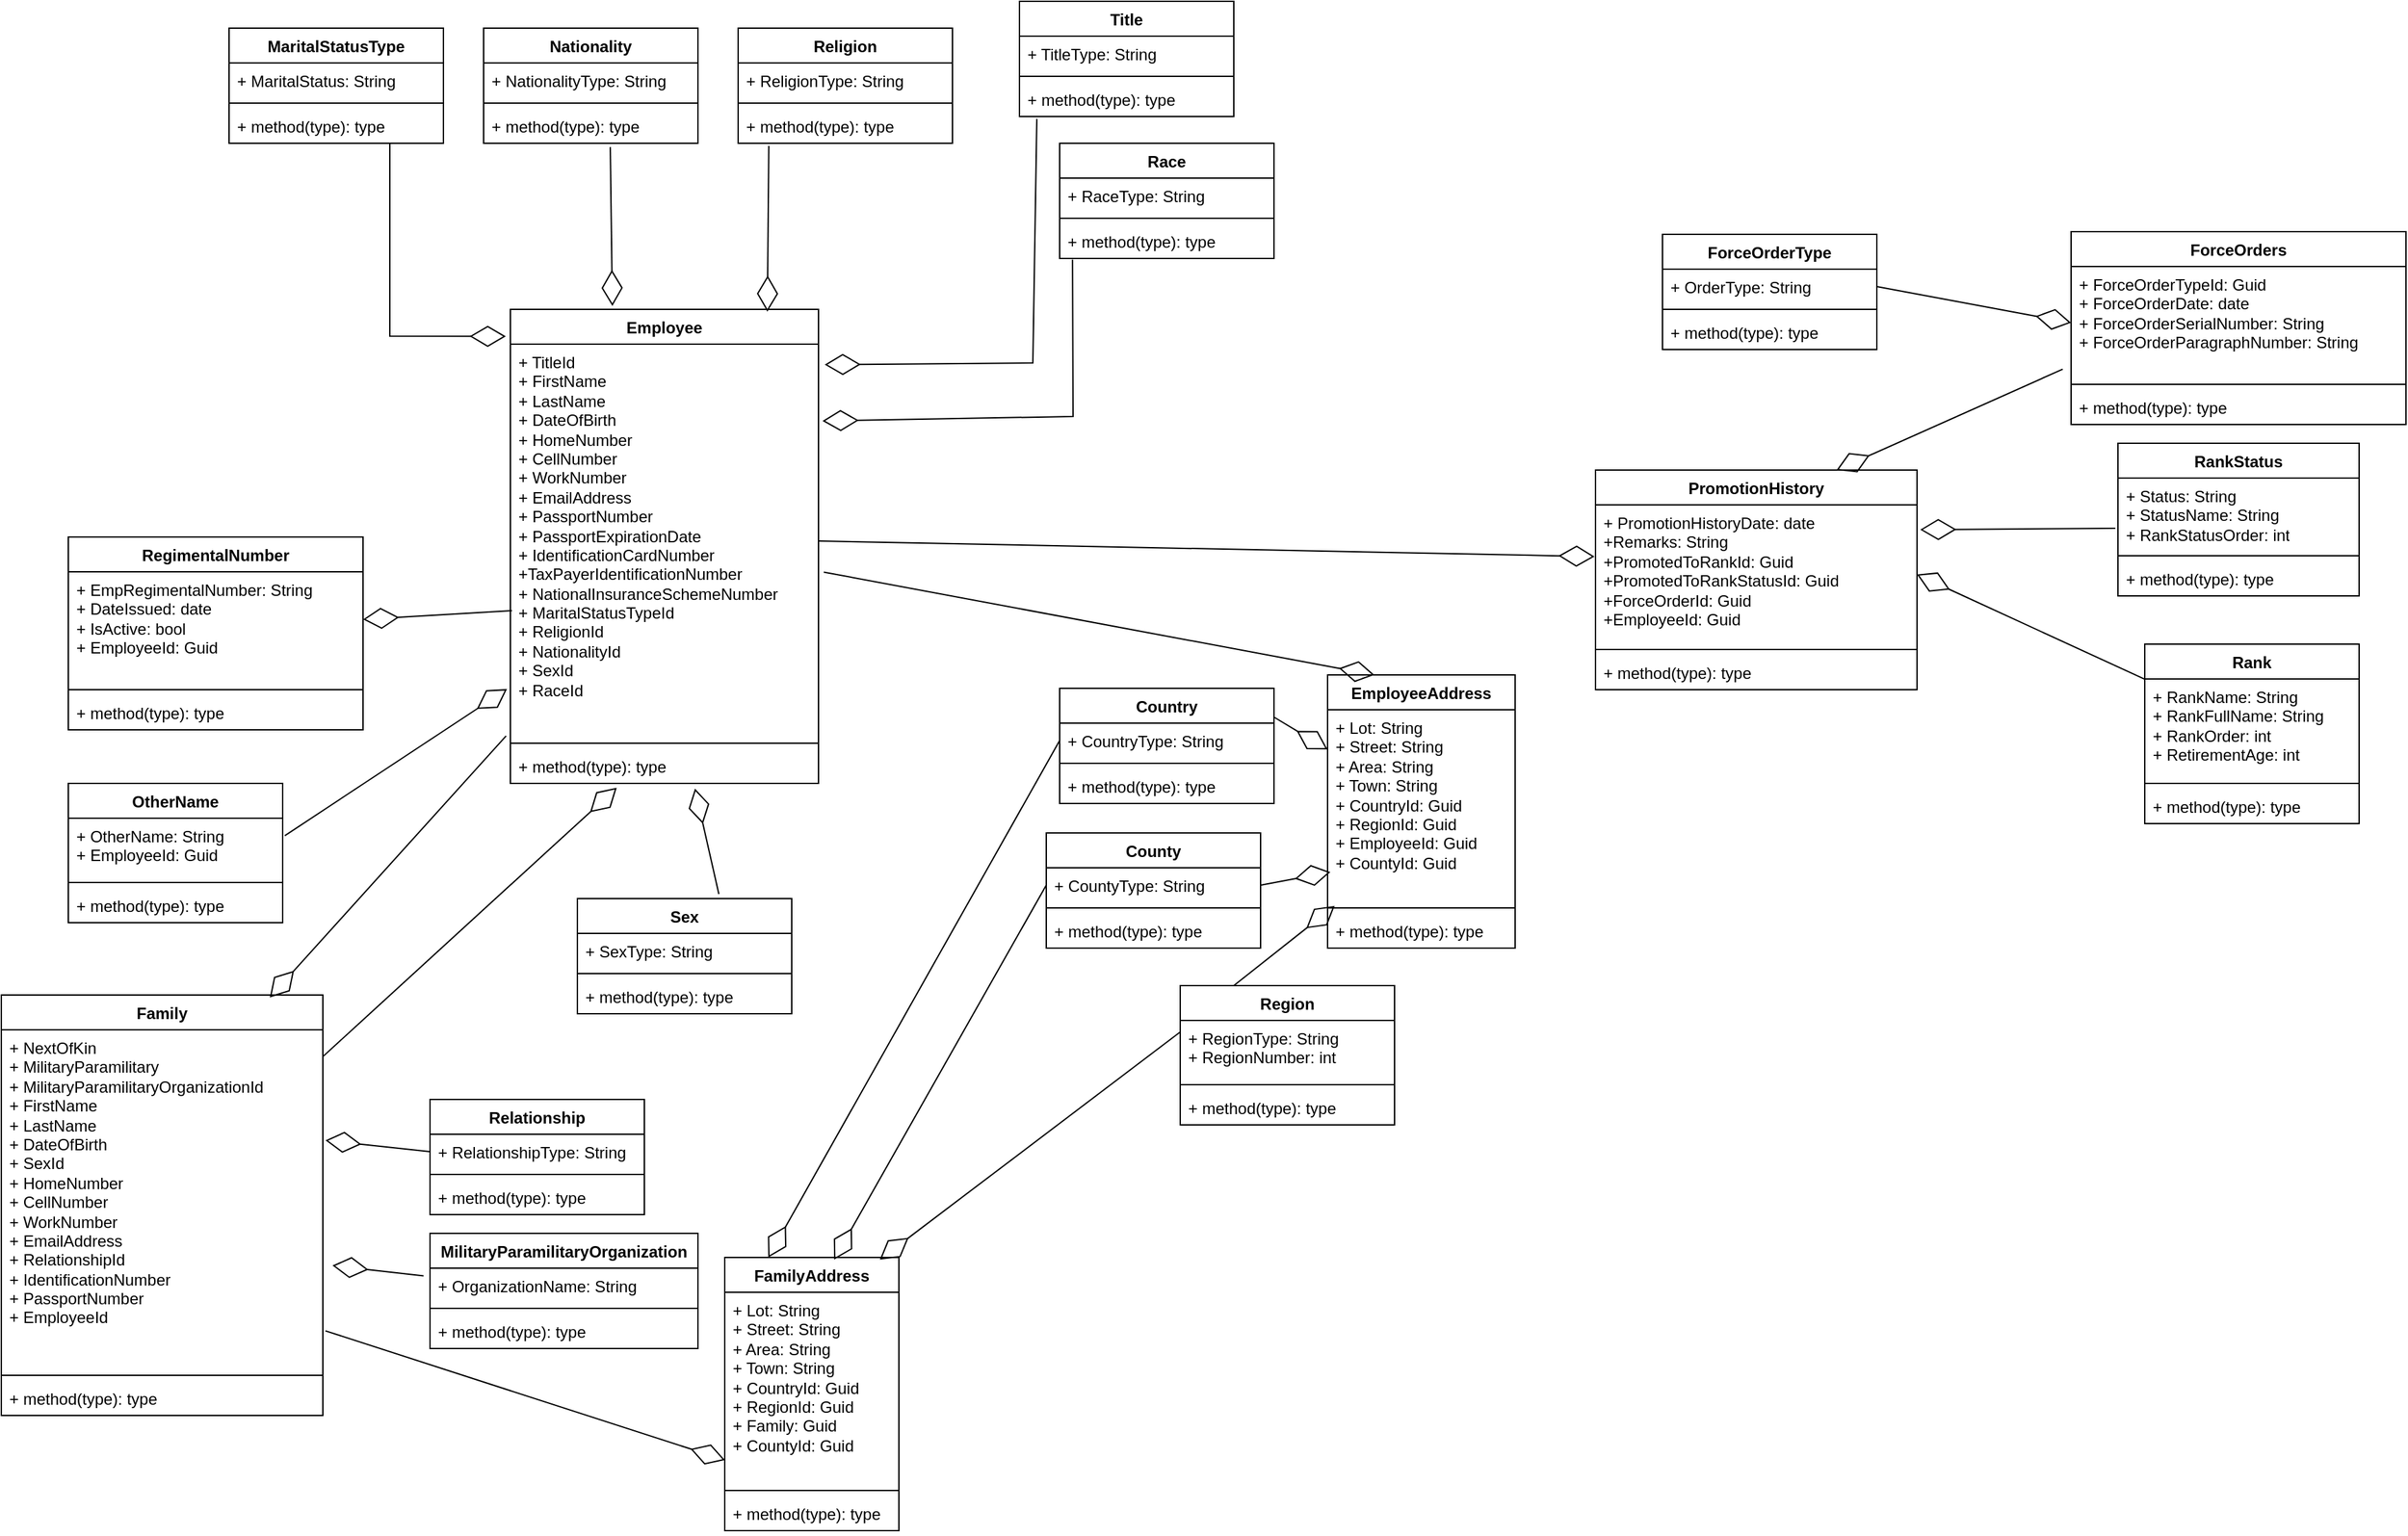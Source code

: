 <mxfile version="21.7.2" type="github">
  <diagram name="Page-1" id="UBqKU2ZODt-f7sgFLUB-">
    <mxGraphModel dx="1607" dy="1480" grid="1" gridSize="10" guides="1" tooltips="1" connect="1" arrows="1" fold="1" page="1" pageScale="1" pageWidth="850" pageHeight="1100" math="0" shadow="0">
      <root>
        <mxCell id="0" />
        <mxCell id="1" parent="0" />
        <mxCell id="O9bGArhLgDMVCxNtZsvs-93" value="Nationality" style="swimlane;fontStyle=1;align=center;verticalAlign=top;childLayout=stackLayout;horizontal=1;startSize=26;horizontalStack=0;resizeParent=1;resizeParentMax=0;resizeLast=0;collapsible=1;marginBottom=0;whiteSpace=wrap;html=1;" vertex="1" parent="1">
          <mxGeometry x="-110" y="-470" width="160" height="86" as="geometry" />
        </mxCell>
        <mxCell id="O9bGArhLgDMVCxNtZsvs-94" value="+ NationalityType: String" style="text;strokeColor=none;fillColor=none;align=left;verticalAlign=top;spacingLeft=4;spacingRight=4;overflow=hidden;rotatable=0;points=[[0,0.5],[1,0.5]];portConstraint=eastwest;whiteSpace=wrap;html=1;" vertex="1" parent="O9bGArhLgDMVCxNtZsvs-93">
          <mxGeometry y="26" width="160" height="26" as="geometry" />
        </mxCell>
        <mxCell id="O9bGArhLgDMVCxNtZsvs-95" value="" style="line;strokeWidth=1;fillColor=none;align=left;verticalAlign=middle;spacingTop=-1;spacingLeft=3;spacingRight=3;rotatable=0;labelPosition=right;points=[];portConstraint=eastwest;strokeColor=inherit;" vertex="1" parent="O9bGArhLgDMVCxNtZsvs-93">
          <mxGeometry y="52" width="160" height="8" as="geometry" />
        </mxCell>
        <mxCell id="O9bGArhLgDMVCxNtZsvs-96" value="+ method(type): type" style="text;strokeColor=none;fillColor=none;align=left;verticalAlign=top;spacingLeft=4;spacingRight=4;overflow=hidden;rotatable=0;points=[[0,0.5],[1,0.5]];portConstraint=eastwest;whiteSpace=wrap;html=1;" vertex="1" parent="O9bGArhLgDMVCxNtZsvs-93">
          <mxGeometry y="60" width="160" height="26" as="geometry" />
        </mxCell>
        <mxCell id="O9bGArhLgDMVCxNtZsvs-97" value="Religion" style="swimlane;fontStyle=1;align=center;verticalAlign=top;childLayout=stackLayout;horizontal=1;startSize=26;horizontalStack=0;resizeParent=1;resizeParentMax=0;resizeLast=0;collapsible=1;marginBottom=0;whiteSpace=wrap;html=1;" vertex="1" parent="1">
          <mxGeometry x="80" y="-470" width="160" height="86" as="geometry" />
        </mxCell>
        <mxCell id="O9bGArhLgDMVCxNtZsvs-98" value="+ ReligionType: String" style="text;strokeColor=none;fillColor=none;align=left;verticalAlign=top;spacingLeft=4;spacingRight=4;overflow=hidden;rotatable=0;points=[[0,0.5],[1,0.5]];portConstraint=eastwest;whiteSpace=wrap;html=1;" vertex="1" parent="O9bGArhLgDMVCxNtZsvs-97">
          <mxGeometry y="26" width="160" height="26" as="geometry" />
        </mxCell>
        <mxCell id="O9bGArhLgDMVCxNtZsvs-99" value="" style="line;strokeWidth=1;fillColor=none;align=left;verticalAlign=middle;spacingTop=-1;spacingLeft=3;spacingRight=3;rotatable=0;labelPosition=right;points=[];portConstraint=eastwest;strokeColor=inherit;" vertex="1" parent="O9bGArhLgDMVCxNtZsvs-97">
          <mxGeometry y="52" width="160" height="8" as="geometry" />
        </mxCell>
        <mxCell id="O9bGArhLgDMVCxNtZsvs-100" value="+ method(type): type" style="text;strokeColor=none;fillColor=none;align=left;verticalAlign=top;spacingLeft=4;spacingRight=4;overflow=hidden;rotatable=0;points=[[0,0.5],[1,0.5]];portConstraint=eastwest;whiteSpace=wrap;html=1;" vertex="1" parent="O9bGArhLgDMVCxNtZsvs-97">
          <mxGeometry y="60" width="160" height="26" as="geometry" />
        </mxCell>
        <mxCell id="O9bGArhLgDMVCxNtZsvs-101" value="MaritalStatusType" style="swimlane;fontStyle=1;align=center;verticalAlign=top;childLayout=stackLayout;horizontal=1;startSize=26;horizontalStack=0;resizeParent=1;resizeParentMax=0;resizeLast=0;collapsible=1;marginBottom=0;whiteSpace=wrap;html=1;" vertex="1" parent="1">
          <mxGeometry x="-300" y="-470" width="160" height="86" as="geometry" />
        </mxCell>
        <mxCell id="O9bGArhLgDMVCxNtZsvs-102" value="+ MaritalStatus: String" style="text;strokeColor=none;fillColor=none;align=left;verticalAlign=top;spacingLeft=4;spacingRight=4;overflow=hidden;rotatable=0;points=[[0,0.5],[1,0.5]];portConstraint=eastwest;whiteSpace=wrap;html=1;" vertex="1" parent="O9bGArhLgDMVCxNtZsvs-101">
          <mxGeometry y="26" width="160" height="26" as="geometry" />
        </mxCell>
        <mxCell id="O9bGArhLgDMVCxNtZsvs-103" value="" style="line;strokeWidth=1;fillColor=none;align=left;verticalAlign=middle;spacingTop=-1;spacingLeft=3;spacingRight=3;rotatable=0;labelPosition=right;points=[];portConstraint=eastwest;strokeColor=inherit;" vertex="1" parent="O9bGArhLgDMVCxNtZsvs-101">
          <mxGeometry y="52" width="160" height="8" as="geometry" />
        </mxCell>
        <mxCell id="O9bGArhLgDMVCxNtZsvs-104" value="+ method(type): type" style="text;strokeColor=none;fillColor=none;align=left;verticalAlign=top;spacingLeft=4;spacingRight=4;overflow=hidden;rotatable=0;points=[[0,0.5],[1,0.5]];portConstraint=eastwest;whiteSpace=wrap;html=1;" vertex="1" parent="O9bGArhLgDMVCxNtZsvs-101">
          <mxGeometry y="60" width="160" height="26" as="geometry" />
        </mxCell>
        <mxCell id="O9bGArhLgDMVCxNtZsvs-105" value="Race" style="swimlane;fontStyle=1;align=center;verticalAlign=top;childLayout=stackLayout;horizontal=1;startSize=26;horizontalStack=0;resizeParent=1;resizeParentMax=0;resizeLast=0;collapsible=1;marginBottom=0;whiteSpace=wrap;html=1;" vertex="1" parent="1">
          <mxGeometry x="320" y="-384" width="160" height="86" as="geometry" />
        </mxCell>
        <mxCell id="O9bGArhLgDMVCxNtZsvs-106" value="+ RaceType: String" style="text;strokeColor=none;fillColor=none;align=left;verticalAlign=top;spacingLeft=4;spacingRight=4;overflow=hidden;rotatable=0;points=[[0,0.5],[1,0.5]];portConstraint=eastwest;whiteSpace=wrap;html=1;" vertex="1" parent="O9bGArhLgDMVCxNtZsvs-105">
          <mxGeometry y="26" width="160" height="26" as="geometry" />
        </mxCell>
        <mxCell id="O9bGArhLgDMVCxNtZsvs-107" value="" style="line;strokeWidth=1;fillColor=none;align=left;verticalAlign=middle;spacingTop=-1;spacingLeft=3;spacingRight=3;rotatable=0;labelPosition=right;points=[];portConstraint=eastwest;strokeColor=inherit;" vertex="1" parent="O9bGArhLgDMVCxNtZsvs-105">
          <mxGeometry y="52" width="160" height="8" as="geometry" />
        </mxCell>
        <mxCell id="O9bGArhLgDMVCxNtZsvs-108" value="+ method(type): type" style="text;strokeColor=none;fillColor=none;align=left;verticalAlign=top;spacingLeft=4;spacingRight=4;overflow=hidden;rotatable=0;points=[[0,0.5],[1,0.5]];portConstraint=eastwest;whiteSpace=wrap;html=1;" vertex="1" parent="O9bGArhLgDMVCxNtZsvs-105">
          <mxGeometry y="60" width="160" height="26" as="geometry" />
        </mxCell>
        <mxCell id="O9bGArhLgDMVCxNtZsvs-109" value="Sex" style="swimlane;fontStyle=1;align=center;verticalAlign=top;childLayout=stackLayout;horizontal=1;startSize=26;horizontalStack=0;resizeParent=1;resizeParentMax=0;resizeLast=0;collapsible=1;marginBottom=0;whiteSpace=wrap;html=1;" vertex="1" parent="1">
          <mxGeometry x="-40" y="180" width="160" height="86" as="geometry" />
        </mxCell>
        <mxCell id="O9bGArhLgDMVCxNtZsvs-110" value="+ SexType: String" style="text;strokeColor=none;fillColor=none;align=left;verticalAlign=top;spacingLeft=4;spacingRight=4;overflow=hidden;rotatable=0;points=[[0,0.5],[1,0.5]];portConstraint=eastwest;whiteSpace=wrap;html=1;" vertex="1" parent="O9bGArhLgDMVCxNtZsvs-109">
          <mxGeometry y="26" width="160" height="26" as="geometry" />
        </mxCell>
        <mxCell id="O9bGArhLgDMVCxNtZsvs-111" value="" style="line;strokeWidth=1;fillColor=none;align=left;verticalAlign=middle;spacingTop=-1;spacingLeft=3;spacingRight=3;rotatable=0;labelPosition=right;points=[];portConstraint=eastwest;strokeColor=inherit;" vertex="1" parent="O9bGArhLgDMVCxNtZsvs-109">
          <mxGeometry y="52" width="160" height="8" as="geometry" />
        </mxCell>
        <mxCell id="O9bGArhLgDMVCxNtZsvs-112" value="+ method(type): type" style="text;strokeColor=none;fillColor=none;align=left;verticalAlign=top;spacingLeft=4;spacingRight=4;overflow=hidden;rotatable=0;points=[[0,0.5],[1,0.5]];portConstraint=eastwest;whiteSpace=wrap;html=1;" vertex="1" parent="O9bGArhLgDMVCxNtZsvs-109">
          <mxGeometry y="60" width="160" height="26" as="geometry" />
        </mxCell>
        <mxCell id="O9bGArhLgDMVCxNtZsvs-113" value="Relationship" style="swimlane;fontStyle=1;align=center;verticalAlign=top;childLayout=stackLayout;horizontal=1;startSize=26;horizontalStack=0;resizeParent=1;resizeParentMax=0;resizeLast=0;collapsible=1;marginBottom=0;whiteSpace=wrap;html=1;" vertex="1" parent="1">
          <mxGeometry x="-150" y="330" width="160" height="86" as="geometry" />
        </mxCell>
        <mxCell id="O9bGArhLgDMVCxNtZsvs-114" value="+ RelationshipType: String" style="text;strokeColor=none;fillColor=none;align=left;verticalAlign=top;spacingLeft=4;spacingRight=4;overflow=hidden;rotatable=0;points=[[0,0.5],[1,0.5]];portConstraint=eastwest;whiteSpace=wrap;html=1;" vertex="1" parent="O9bGArhLgDMVCxNtZsvs-113">
          <mxGeometry y="26" width="160" height="26" as="geometry" />
        </mxCell>
        <mxCell id="O9bGArhLgDMVCxNtZsvs-115" value="" style="line;strokeWidth=1;fillColor=none;align=left;verticalAlign=middle;spacingTop=-1;spacingLeft=3;spacingRight=3;rotatable=0;labelPosition=right;points=[];portConstraint=eastwest;strokeColor=inherit;" vertex="1" parent="O9bGArhLgDMVCxNtZsvs-113">
          <mxGeometry y="52" width="160" height="8" as="geometry" />
        </mxCell>
        <mxCell id="O9bGArhLgDMVCxNtZsvs-116" value="+ method(type): type" style="text;strokeColor=none;fillColor=none;align=left;verticalAlign=top;spacingLeft=4;spacingRight=4;overflow=hidden;rotatable=0;points=[[0,0.5],[1,0.5]];portConstraint=eastwest;whiteSpace=wrap;html=1;" vertex="1" parent="O9bGArhLgDMVCxNtZsvs-113">
          <mxGeometry y="60" width="160" height="26" as="geometry" />
        </mxCell>
        <mxCell id="O9bGArhLgDMVCxNtZsvs-117" value="MilitaryParamilitaryOrganization&lt;br&gt;" style="swimlane;fontStyle=1;align=center;verticalAlign=top;childLayout=stackLayout;horizontal=1;startSize=26;horizontalStack=0;resizeParent=1;resizeParentMax=0;resizeLast=0;collapsible=1;marginBottom=0;whiteSpace=wrap;html=1;" vertex="1" parent="1">
          <mxGeometry x="-150" y="430" width="200" height="86" as="geometry" />
        </mxCell>
        <mxCell id="O9bGArhLgDMVCxNtZsvs-118" value="+ OrganizationName: String" style="text;strokeColor=none;fillColor=none;align=left;verticalAlign=top;spacingLeft=4;spacingRight=4;overflow=hidden;rotatable=0;points=[[0,0.5],[1,0.5]];portConstraint=eastwest;whiteSpace=wrap;html=1;" vertex="1" parent="O9bGArhLgDMVCxNtZsvs-117">
          <mxGeometry y="26" width="200" height="26" as="geometry" />
        </mxCell>
        <mxCell id="O9bGArhLgDMVCxNtZsvs-119" value="" style="line;strokeWidth=1;fillColor=none;align=left;verticalAlign=middle;spacingTop=-1;spacingLeft=3;spacingRight=3;rotatable=0;labelPosition=right;points=[];portConstraint=eastwest;strokeColor=inherit;" vertex="1" parent="O9bGArhLgDMVCxNtZsvs-117">
          <mxGeometry y="52" width="200" height="8" as="geometry" />
        </mxCell>
        <mxCell id="O9bGArhLgDMVCxNtZsvs-120" value="+ method(type): type" style="text;strokeColor=none;fillColor=none;align=left;verticalAlign=top;spacingLeft=4;spacingRight=4;overflow=hidden;rotatable=0;points=[[0,0.5],[1,0.5]];portConstraint=eastwest;whiteSpace=wrap;html=1;" vertex="1" parent="O9bGArhLgDMVCxNtZsvs-117">
          <mxGeometry y="60" width="200" height="26" as="geometry" />
        </mxCell>
        <mxCell id="O9bGArhLgDMVCxNtZsvs-121" value="Country" style="swimlane;fontStyle=1;align=center;verticalAlign=top;childLayout=stackLayout;horizontal=1;startSize=26;horizontalStack=0;resizeParent=1;resizeParentMax=0;resizeLast=0;collapsible=1;marginBottom=0;whiteSpace=wrap;html=1;" vertex="1" parent="1">
          <mxGeometry x="320" y="23" width="160" height="86" as="geometry" />
        </mxCell>
        <mxCell id="O9bGArhLgDMVCxNtZsvs-122" value="+ CountryType: String" style="text;strokeColor=none;fillColor=none;align=left;verticalAlign=top;spacingLeft=4;spacingRight=4;overflow=hidden;rotatable=0;points=[[0,0.5],[1,0.5]];portConstraint=eastwest;whiteSpace=wrap;html=1;" vertex="1" parent="O9bGArhLgDMVCxNtZsvs-121">
          <mxGeometry y="26" width="160" height="26" as="geometry" />
        </mxCell>
        <mxCell id="O9bGArhLgDMVCxNtZsvs-123" value="" style="line;strokeWidth=1;fillColor=none;align=left;verticalAlign=middle;spacingTop=-1;spacingLeft=3;spacingRight=3;rotatable=0;labelPosition=right;points=[];portConstraint=eastwest;strokeColor=inherit;" vertex="1" parent="O9bGArhLgDMVCxNtZsvs-121">
          <mxGeometry y="52" width="160" height="8" as="geometry" />
        </mxCell>
        <mxCell id="O9bGArhLgDMVCxNtZsvs-124" value="+ method(type): type" style="text;strokeColor=none;fillColor=none;align=left;verticalAlign=top;spacingLeft=4;spacingRight=4;overflow=hidden;rotatable=0;points=[[0,0.5],[1,0.5]];portConstraint=eastwest;whiteSpace=wrap;html=1;" vertex="1" parent="O9bGArhLgDMVCxNtZsvs-121">
          <mxGeometry y="60" width="160" height="26" as="geometry" />
        </mxCell>
        <mxCell id="O9bGArhLgDMVCxNtZsvs-125" value="Title" style="swimlane;fontStyle=1;align=center;verticalAlign=top;childLayout=stackLayout;horizontal=1;startSize=26;horizontalStack=0;resizeParent=1;resizeParentMax=0;resizeLast=0;collapsible=1;marginBottom=0;whiteSpace=wrap;html=1;" vertex="1" parent="1">
          <mxGeometry x="290" y="-490" width="160" height="86" as="geometry" />
        </mxCell>
        <mxCell id="O9bGArhLgDMVCxNtZsvs-126" value="+ TitleType: String" style="text;strokeColor=none;fillColor=none;align=left;verticalAlign=top;spacingLeft=4;spacingRight=4;overflow=hidden;rotatable=0;points=[[0,0.5],[1,0.5]];portConstraint=eastwest;whiteSpace=wrap;html=1;" vertex="1" parent="O9bGArhLgDMVCxNtZsvs-125">
          <mxGeometry y="26" width="160" height="26" as="geometry" />
        </mxCell>
        <mxCell id="O9bGArhLgDMVCxNtZsvs-127" value="" style="line;strokeWidth=1;fillColor=none;align=left;verticalAlign=middle;spacingTop=-1;spacingLeft=3;spacingRight=3;rotatable=0;labelPosition=right;points=[];portConstraint=eastwest;strokeColor=inherit;" vertex="1" parent="O9bGArhLgDMVCxNtZsvs-125">
          <mxGeometry y="52" width="160" height="8" as="geometry" />
        </mxCell>
        <mxCell id="O9bGArhLgDMVCxNtZsvs-128" value="+ method(type): type" style="text;strokeColor=none;fillColor=none;align=left;verticalAlign=top;spacingLeft=4;spacingRight=4;overflow=hidden;rotatable=0;points=[[0,0.5],[1,0.5]];portConstraint=eastwest;whiteSpace=wrap;html=1;" vertex="1" parent="O9bGArhLgDMVCxNtZsvs-125">
          <mxGeometry y="60" width="160" height="26" as="geometry" />
        </mxCell>
        <mxCell id="O9bGArhLgDMVCxNtZsvs-129" value="OtherName" style="swimlane;fontStyle=1;align=center;verticalAlign=top;childLayout=stackLayout;horizontal=1;startSize=26;horizontalStack=0;resizeParent=1;resizeParentMax=0;resizeLast=0;collapsible=1;marginBottom=0;whiteSpace=wrap;html=1;" vertex="1" parent="1">
          <mxGeometry x="-420" y="94" width="160" height="104" as="geometry" />
        </mxCell>
        <mxCell id="O9bGArhLgDMVCxNtZsvs-130" value="+ OtherName: String&lt;br&gt;+ EmployeeId: Guid" style="text;strokeColor=none;fillColor=none;align=left;verticalAlign=top;spacingLeft=4;spacingRight=4;overflow=hidden;rotatable=0;points=[[0,0.5],[1,0.5]];portConstraint=eastwest;whiteSpace=wrap;html=1;" vertex="1" parent="O9bGArhLgDMVCxNtZsvs-129">
          <mxGeometry y="26" width="160" height="44" as="geometry" />
        </mxCell>
        <mxCell id="O9bGArhLgDMVCxNtZsvs-131" value="" style="line;strokeWidth=1;fillColor=none;align=left;verticalAlign=middle;spacingTop=-1;spacingLeft=3;spacingRight=3;rotatable=0;labelPosition=right;points=[];portConstraint=eastwest;strokeColor=inherit;" vertex="1" parent="O9bGArhLgDMVCxNtZsvs-129">
          <mxGeometry y="70" width="160" height="8" as="geometry" />
        </mxCell>
        <mxCell id="O9bGArhLgDMVCxNtZsvs-132" value="+ method(type): type" style="text;strokeColor=none;fillColor=none;align=left;verticalAlign=top;spacingLeft=4;spacingRight=4;overflow=hidden;rotatable=0;points=[[0,0.5],[1,0.5]];portConstraint=eastwest;whiteSpace=wrap;html=1;" vertex="1" parent="O9bGArhLgDMVCxNtZsvs-129">
          <mxGeometry y="78" width="160" height="26" as="geometry" />
        </mxCell>
        <mxCell id="O9bGArhLgDMVCxNtZsvs-133" value="County" style="swimlane;fontStyle=1;align=center;verticalAlign=top;childLayout=stackLayout;horizontal=1;startSize=26;horizontalStack=0;resizeParent=1;resizeParentMax=0;resizeLast=0;collapsible=1;marginBottom=0;whiteSpace=wrap;html=1;" vertex="1" parent="1">
          <mxGeometry x="310" y="131" width="160" height="86" as="geometry" />
        </mxCell>
        <mxCell id="O9bGArhLgDMVCxNtZsvs-134" value="+ CountyType: String" style="text;strokeColor=none;fillColor=none;align=left;verticalAlign=top;spacingLeft=4;spacingRight=4;overflow=hidden;rotatable=0;points=[[0,0.5],[1,0.5]];portConstraint=eastwest;whiteSpace=wrap;html=1;" vertex="1" parent="O9bGArhLgDMVCxNtZsvs-133">
          <mxGeometry y="26" width="160" height="26" as="geometry" />
        </mxCell>
        <mxCell id="O9bGArhLgDMVCxNtZsvs-135" value="" style="line;strokeWidth=1;fillColor=none;align=left;verticalAlign=middle;spacingTop=-1;spacingLeft=3;spacingRight=3;rotatable=0;labelPosition=right;points=[];portConstraint=eastwest;strokeColor=inherit;" vertex="1" parent="O9bGArhLgDMVCxNtZsvs-133">
          <mxGeometry y="52" width="160" height="8" as="geometry" />
        </mxCell>
        <mxCell id="O9bGArhLgDMVCxNtZsvs-136" value="+ method(type): type" style="text;strokeColor=none;fillColor=none;align=left;verticalAlign=top;spacingLeft=4;spacingRight=4;overflow=hidden;rotatable=0;points=[[0,0.5],[1,0.5]];portConstraint=eastwest;whiteSpace=wrap;html=1;" vertex="1" parent="O9bGArhLgDMVCxNtZsvs-133">
          <mxGeometry y="60" width="160" height="26" as="geometry" />
        </mxCell>
        <mxCell id="O9bGArhLgDMVCxNtZsvs-137" value="EmployeeAddress" style="swimlane;fontStyle=1;align=center;verticalAlign=top;childLayout=stackLayout;horizontal=1;startSize=26;horizontalStack=0;resizeParent=1;resizeParentMax=0;resizeLast=0;collapsible=1;marginBottom=0;whiteSpace=wrap;html=1;" vertex="1" parent="1">
          <mxGeometry x="520" y="13" width="140" height="204" as="geometry" />
        </mxCell>
        <mxCell id="O9bGArhLgDMVCxNtZsvs-138" value="+ Lot: String&lt;br&gt;+ Street: String&lt;br&gt;+ Area: String&lt;br&gt;+ Town: String&lt;br&gt;+ CountryId: Guid&lt;br&gt;+ RegionId: Guid&lt;br&gt;+ EmployeeId: Guid&lt;br&gt;+ CountyId: Guid" style="text;strokeColor=none;fillColor=none;align=left;verticalAlign=top;spacingLeft=4;spacingRight=4;overflow=hidden;rotatable=0;points=[[0,0.5],[1,0.5]];portConstraint=eastwest;whiteSpace=wrap;html=1;" vertex="1" parent="O9bGArhLgDMVCxNtZsvs-137">
          <mxGeometry y="26" width="140" height="144" as="geometry" />
        </mxCell>
        <mxCell id="O9bGArhLgDMVCxNtZsvs-139" value="" style="line;strokeWidth=1;fillColor=none;align=left;verticalAlign=middle;spacingTop=-1;spacingLeft=3;spacingRight=3;rotatable=0;labelPosition=right;points=[];portConstraint=eastwest;strokeColor=inherit;" vertex="1" parent="O9bGArhLgDMVCxNtZsvs-137">
          <mxGeometry y="170" width="140" height="8" as="geometry" />
        </mxCell>
        <mxCell id="O9bGArhLgDMVCxNtZsvs-140" value="+ method(type): type" style="text;strokeColor=none;fillColor=none;align=left;verticalAlign=top;spacingLeft=4;spacingRight=4;overflow=hidden;rotatable=0;points=[[0,0.5],[1,0.5]];portConstraint=eastwest;whiteSpace=wrap;html=1;" vertex="1" parent="O9bGArhLgDMVCxNtZsvs-137">
          <mxGeometry y="178" width="140" height="26" as="geometry" />
        </mxCell>
        <mxCell id="O9bGArhLgDMVCxNtZsvs-141" value="Employee&lt;br&gt;" style="swimlane;fontStyle=1;align=center;verticalAlign=top;childLayout=stackLayout;horizontal=1;startSize=26;horizontalStack=0;resizeParent=1;resizeParentMax=0;resizeLast=0;collapsible=1;marginBottom=0;whiteSpace=wrap;html=1;" vertex="1" parent="1">
          <mxGeometry x="-90" y="-260" width="230" height="354" as="geometry" />
        </mxCell>
        <mxCell id="O9bGArhLgDMVCxNtZsvs-142" value="+ TitleId&lt;br&gt;+ FirstName&lt;br&gt;+ LastName&lt;br&gt;+ DateOfBirth&lt;br&gt;+ HomeNumber&lt;br&gt;+ CellNumber&lt;br&gt;+ WorkNumber&lt;br&gt;+ EmailAddress&lt;br&gt;+ PassportNumber&lt;br&gt;+ PassportExpirationDate&lt;br&gt;+ IdentificationCardNumber&lt;br&gt;+TaxPayerIdentificationNumber&lt;br&gt;+ NationalInsuranceSchemeNumber&lt;br&gt;+ MaritalStatusTypeId&lt;br&gt;+ ReligionId&lt;br&gt;+ NationalityId&lt;br&gt;+ SexId&lt;br&gt;+ RaceId" style="text;strokeColor=none;fillColor=none;align=left;verticalAlign=top;spacingLeft=4;spacingRight=4;overflow=hidden;rotatable=0;points=[[0,0.5],[1,0.5]];portConstraint=eastwest;whiteSpace=wrap;html=1;" vertex="1" parent="O9bGArhLgDMVCxNtZsvs-141">
          <mxGeometry y="26" width="230" height="294" as="geometry" />
        </mxCell>
        <mxCell id="O9bGArhLgDMVCxNtZsvs-143" value="" style="line;strokeWidth=1;fillColor=none;align=left;verticalAlign=middle;spacingTop=-1;spacingLeft=3;spacingRight=3;rotatable=0;labelPosition=right;points=[];portConstraint=eastwest;strokeColor=inherit;" vertex="1" parent="O9bGArhLgDMVCxNtZsvs-141">
          <mxGeometry y="320" width="230" height="8" as="geometry" />
        </mxCell>
        <mxCell id="O9bGArhLgDMVCxNtZsvs-144" value="+ method(type): type" style="text;strokeColor=none;fillColor=none;align=left;verticalAlign=top;spacingLeft=4;spacingRight=4;overflow=hidden;rotatable=0;points=[[0,0.5],[1,0.5]];portConstraint=eastwest;whiteSpace=wrap;html=1;" vertex="1" parent="O9bGArhLgDMVCxNtZsvs-141">
          <mxGeometry y="328" width="230" height="26" as="geometry" />
        </mxCell>
        <mxCell id="O9bGArhLgDMVCxNtZsvs-149" value="RankStatus" style="swimlane;fontStyle=1;align=center;verticalAlign=top;childLayout=stackLayout;horizontal=1;startSize=26;horizontalStack=0;resizeParent=1;resizeParentMax=0;resizeLast=0;collapsible=1;marginBottom=0;whiteSpace=wrap;html=1;" vertex="1" parent="1">
          <mxGeometry x="1110" y="-160" width="180" height="114" as="geometry" />
        </mxCell>
        <mxCell id="O9bGArhLgDMVCxNtZsvs-150" value="+ Status: String&lt;br&gt;+ StatusName: String&lt;br&gt;+ RankStatusOrder: int" style="text;strokeColor=none;fillColor=none;align=left;verticalAlign=top;spacingLeft=4;spacingRight=4;overflow=hidden;rotatable=0;points=[[0,0.5],[1,0.5]];portConstraint=eastwest;whiteSpace=wrap;html=1;" vertex="1" parent="O9bGArhLgDMVCxNtZsvs-149">
          <mxGeometry y="26" width="180" height="54" as="geometry" />
        </mxCell>
        <mxCell id="O9bGArhLgDMVCxNtZsvs-151" value="" style="line;strokeWidth=1;fillColor=none;align=left;verticalAlign=middle;spacingTop=-1;spacingLeft=3;spacingRight=3;rotatable=0;labelPosition=right;points=[];portConstraint=eastwest;strokeColor=inherit;" vertex="1" parent="O9bGArhLgDMVCxNtZsvs-149">
          <mxGeometry y="80" width="180" height="8" as="geometry" />
        </mxCell>
        <mxCell id="O9bGArhLgDMVCxNtZsvs-152" value="+ method(type): type" style="text;strokeColor=none;fillColor=none;align=left;verticalAlign=top;spacingLeft=4;spacingRight=4;overflow=hidden;rotatable=0;points=[[0,0.5],[1,0.5]];portConstraint=eastwest;whiteSpace=wrap;html=1;" vertex="1" parent="O9bGArhLgDMVCxNtZsvs-149">
          <mxGeometry y="88" width="180" height="26" as="geometry" />
        </mxCell>
        <mxCell id="O9bGArhLgDMVCxNtZsvs-153" value="Rank" style="swimlane;fontStyle=1;align=center;verticalAlign=top;childLayout=stackLayout;horizontal=1;startSize=26;horizontalStack=0;resizeParent=1;resizeParentMax=0;resizeLast=0;collapsible=1;marginBottom=0;whiteSpace=wrap;html=1;" vertex="1" parent="1">
          <mxGeometry x="1130" y="-10" width="160" height="134" as="geometry" />
        </mxCell>
        <mxCell id="O9bGArhLgDMVCxNtZsvs-154" value="+ RankName: String&lt;br&gt;+ RankFullName: String&lt;br&gt;+ RankOrder: int&lt;br&gt;+ RetirementAge: int" style="text;strokeColor=none;fillColor=none;align=left;verticalAlign=top;spacingLeft=4;spacingRight=4;overflow=hidden;rotatable=0;points=[[0,0.5],[1,0.5]];portConstraint=eastwest;whiteSpace=wrap;html=1;" vertex="1" parent="O9bGArhLgDMVCxNtZsvs-153">
          <mxGeometry y="26" width="160" height="74" as="geometry" />
        </mxCell>
        <mxCell id="O9bGArhLgDMVCxNtZsvs-155" value="" style="line;strokeWidth=1;fillColor=none;align=left;verticalAlign=middle;spacingTop=-1;spacingLeft=3;spacingRight=3;rotatable=0;labelPosition=right;points=[];portConstraint=eastwest;strokeColor=inherit;" vertex="1" parent="O9bGArhLgDMVCxNtZsvs-153">
          <mxGeometry y="100" width="160" height="8" as="geometry" />
        </mxCell>
        <mxCell id="O9bGArhLgDMVCxNtZsvs-156" value="+ method(type): type" style="text;strokeColor=none;fillColor=none;align=left;verticalAlign=top;spacingLeft=4;spacingRight=4;overflow=hidden;rotatable=0;points=[[0,0.5],[1,0.5]];portConstraint=eastwest;whiteSpace=wrap;html=1;" vertex="1" parent="O9bGArhLgDMVCxNtZsvs-153">
          <mxGeometry y="108" width="160" height="26" as="geometry" />
        </mxCell>
        <mxCell id="O9bGArhLgDMVCxNtZsvs-158" value="ForceOrderType" style="swimlane;fontStyle=1;align=center;verticalAlign=top;childLayout=stackLayout;horizontal=1;startSize=26;horizontalStack=0;resizeParent=1;resizeParentMax=0;resizeLast=0;collapsible=1;marginBottom=0;whiteSpace=wrap;html=1;" vertex="1" parent="1">
          <mxGeometry x="770" y="-316" width="160" height="86" as="geometry" />
        </mxCell>
        <mxCell id="O9bGArhLgDMVCxNtZsvs-159" value="+ OrderType: String" style="text;strokeColor=none;fillColor=none;align=left;verticalAlign=top;spacingLeft=4;spacingRight=4;overflow=hidden;rotatable=0;points=[[0,0.5],[1,0.5]];portConstraint=eastwest;whiteSpace=wrap;html=1;" vertex="1" parent="O9bGArhLgDMVCxNtZsvs-158">
          <mxGeometry y="26" width="160" height="26" as="geometry" />
        </mxCell>
        <mxCell id="O9bGArhLgDMVCxNtZsvs-160" value="" style="line;strokeWidth=1;fillColor=none;align=left;verticalAlign=middle;spacingTop=-1;spacingLeft=3;spacingRight=3;rotatable=0;labelPosition=right;points=[];portConstraint=eastwest;strokeColor=inherit;" vertex="1" parent="O9bGArhLgDMVCxNtZsvs-158">
          <mxGeometry y="52" width="160" height="8" as="geometry" />
        </mxCell>
        <mxCell id="O9bGArhLgDMVCxNtZsvs-161" value="+ method(type): type" style="text;strokeColor=none;fillColor=none;align=left;verticalAlign=top;spacingLeft=4;spacingRight=4;overflow=hidden;rotatable=0;points=[[0,0.5],[1,0.5]];portConstraint=eastwest;whiteSpace=wrap;html=1;" vertex="1" parent="O9bGArhLgDMVCxNtZsvs-158">
          <mxGeometry y="60" width="160" height="26" as="geometry" />
        </mxCell>
        <mxCell id="O9bGArhLgDMVCxNtZsvs-162" value="ForceOrders" style="swimlane;fontStyle=1;align=center;verticalAlign=top;childLayout=stackLayout;horizontal=1;startSize=26;horizontalStack=0;resizeParent=1;resizeParentMax=0;resizeLast=0;collapsible=1;marginBottom=0;whiteSpace=wrap;html=1;" vertex="1" parent="1">
          <mxGeometry x="1075" y="-318" width="250" height="144" as="geometry" />
        </mxCell>
        <mxCell id="O9bGArhLgDMVCxNtZsvs-163" value="+ ForceOrderTypeId: Guid&lt;br&gt;+ ForceOrderDate: date&lt;br&gt;+ ForceOrderSerialNumber: String&lt;br&gt;+ ForceOrderParagraphNumber: String" style="text;strokeColor=none;fillColor=none;align=left;verticalAlign=top;spacingLeft=4;spacingRight=4;overflow=hidden;rotatable=0;points=[[0,0.5],[1,0.5]];portConstraint=eastwest;whiteSpace=wrap;html=1;" vertex="1" parent="O9bGArhLgDMVCxNtZsvs-162">
          <mxGeometry y="26" width="250" height="84" as="geometry" />
        </mxCell>
        <mxCell id="O9bGArhLgDMVCxNtZsvs-164" value="" style="line;strokeWidth=1;fillColor=none;align=left;verticalAlign=middle;spacingTop=-1;spacingLeft=3;spacingRight=3;rotatable=0;labelPosition=right;points=[];portConstraint=eastwest;strokeColor=inherit;" vertex="1" parent="O9bGArhLgDMVCxNtZsvs-162">
          <mxGeometry y="110" width="250" height="8" as="geometry" />
        </mxCell>
        <mxCell id="O9bGArhLgDMVCxNtZsvs-165" value="+ method(type): type" style="text;strokeColor=none;fillColor=none;align=left;verticalAlign=top;spacingLeft=4;spacingRight=4;overflow=hidden;rotatable=0;points=[[0,0.5],[1,0.5]];portConstraint=eastwest;whiteSpace=wrap;html=1;" vertex="1" parent="O9bGArhLgDMVCxNtZsvs-162">
          <mxGeometry y="118" width="250" height="26" as="geometry" />
        </mxCell>
        <mxCell id="O9bGArhLgDMVCxNtZsvs-166" value="PromotionHistory" style="swimlane;fontStyle=1;align=center;verticalAlign=top;childLayout=stackLayout;horizontal=1;startSize=26;horizontalStack=0;resizeParent=1;resizeParentMax=0;resizeLast=0;collapsible=1;marginBottom=0;whiteSpace=wrap;html=1;" vertex="1" parent="1">
          <mxGeometry x="720" y="-140" width="240" height="164" as="geometry" />
        </mxCell>
        <mxCell id="O9bGArhLgDMVCxNtZsvs-167" value="+ PromotionHistoryDate: date&lt;br&gt;+Remarks: String&lt;br&gt;+PromotedToRankId: Guid&lt;br&gt;+PromotedToRankStatusId: Guid&lt;br&gt;+ForceOrderId: Guid&lt;br&gt;+EmployeeId: Guid" style="text;strokeColor=none;fillColor=none;align=left;verticalAlign=top;spacingLeft=4;spacingRight=4;overflow=hidden;rotatable=0;points=[[0,0.5],[1,0.5]];portConstraint=eastwest;whiteSpace=wrap;html=1;" vertex="1" parent="O9bGArhLgDMVCxNtZsvs-166">
          <mxGeometry y="26" width="240" height="104" as="geometry" />
        </mxCell>
        <mxCell id="O9bGArhLgDMVCxNtZsvs-168" value="" style="line;strokeWidth=1;fillColor=none;align=left;verticalAlign=middle;spacingTop=-1;spacingLeft=3;spacingRight=3;rotatable=0;labelPosition=right;points=[];portConstraint=eastwest;strokeColor=inherit;" vertex="1" parent="O9bGArhLgDMVCxNtZsvs-166">
          <mxGeometry y="130" width="240" height="8" as="geometry" />
        </mxCell>
        <mxCell id="O9bGArhLgDMVCxNtZsvs-169" value="+ method(type): type" style="text;strokeColor=none;fillColor=none;align=left;verticalAlign=top;spacingLeft=4;spacingRight=4;overflow=hidden;rotatable=0;points=[[0,0.5],[1,0.5]];portConstraint=eastwest;whiteSpace=wrap;html=1;" vertex="1" parent="O9bGArhLgDMVCxNtZsvs-166">
          <mxGeometry y="138" width="240" height="26" as="geometry" />
        </mxCell>
        <mxCell id="O9bGArhLgDMVCxNtZsvs-170" value="Region" style="swimlane;fontStyle=1;align=center;verticalAlign=top;childLayout=stackLayout;horizontal=1;startSize=26;horizontalStack=0;resizeParent=1;resizeParentMax=0;resizeLast=0;collapsible=1;marginBottom=0;whiteSpace=wrap;html=1;" vertex="1" parent="1">
          <mxGeometry x="410" y="245" width="160" height="104" as="geometry" />
        </mxCell>
        <mxCell id="O9bGArhLgDMVCxNtZsvs-171" value="+ RegionType: String&lt;br&gt;+ RegionNumber: int" style="text;strokeColor=none;fillColor=none;align=left;verticalAlign=top;spacingLeft=4;spacingRight=4;overflow=hidden;rotatable=0;points=[[0,0.5],[1,0.5]];portConstraint=eastwest;whiteSpace=wrap;html=1;" vertex="1" parent="O9bGArhLgDMVCxNtZsvs-170">
          <mxGeometry y="26" width="160" height="44" as="geometry" />
        </mxCell>
        <mxCell id="O9bGArhLgDMVCxNtZsvs-172" value="" style="line;strokeWidth=1;fillColor=none;align=left;verticalAlign=middle;spacingTop=-1;spacingLeft=3;spacingRight=3;rotatable=0;labelPosition=right;points=[];portConstraint=eastwest;strokeColor=inherit;" vertex="1" parent="O9bGArhLgDMVCxNtZsvs-170">
          <mxGeometry y="70" width="160" height="8" as="geometry" />
        </mxCell>
        <mxCell id="O9bGArhLgDMVCxNtZsvs-173" value="+ method(type): type" style="text;strokeColor=none;fillColor=none;align=left;verticalAlign=top;spacingLeft=4;spacingRight=4;overflow=hidden;rotatable=0;points=[[0,0.5],[1,0.5]];portConstraint=eastwest;whiteSpace=wrap;html=1;" vertex="1" parent="O9bGArhLgDMVCxNtZsvs-170">
          <mxGeometry y="78" width="160" height="26" as="geometry" />
        </mxCell>
        <mxCell id="O9bGArhLgDMVCxNtZsvs-174" value="FamilyAddress" style="swimlane;fontStyle=1;align=center;verticalAlign=top;childLayout=stackLayout;horizontal=1;startSize=26;horizontalStack=0;resizeParent=1;resizeParentMax=0;resizeLast=0;collapsible=1;marginBottom=0;whiteSpace=wrap;html=1;" vertex="1" parent="1">
          <mxGeometry x="70" y="448" width="130" height="204" as="geometry" />
        </mxCell>
        <mxCell id="O9bGArhLgDMVCxNtZsvs-175" value="+ Lot: String&lt;br style=&quot;border-color: var(--border-color);&quot;&gt;+ Street: String&lt;br style=&quot;border-color: var(--border-color);&quot;&gt;+ Area: String&lt;br style=&quot;border-color: var(--border-color);&quot;&gt;+ Town: String&lt;br style=&quot;border-color: var(--border-color);&quot;&gt;+ CountryId: Guid&lt;br style=&quot;border-color: var(--border-color);&quot;&gt;+ RegionId: Guid&lt;br style=&quot;border-color: var(--border-color);&quot;&gt;+ Family: Guid&lt;br style=&quot;border-color: var(--border-color);&quot;&gt;+ CountyId: Guid" style="text;strokeColor=none;fillColor=none;align=left;verticalAlign=top;spacingLeft=4;spacingRight=4;overflow=hidden;rotatable=0;points=[[0,0.5],[1,0.5]];portConstraint=eastwest;whiteSpace=wrap;html=1;" vertex="1" parent="O9bGArhLgDMVCxNtZsvs-174">
          <mxGeometry y="26" width="130" height="144" as="geometry" />
        </mxCell>
        <mxCell id="O9bGArhLgDMVCxNtZsvs-176" value="" style="line;strokeWidth=1;fillColor=none;align=left;verticalAlign=middle;spacingTop=-1;spacingLeft=3;spacingRight=3;rotatable=0;labelPosition=right;points=[];portConstraint=eastwest;strokeColor=inherit;" vertex="1" parent="O9bGArhLgDMVCxNtZsvs-174">
          <mxGeometry y="170" width="130" height="8" as="geometry" />
        </mxCell>
        <mxCell id="O9bGArhLgDMVCxNtZsvs-177" value="+ method(type): type" style="text;strokeColor=none;fillColor=none;align=left;verticalAlign=top;spacingLeft=4;spacingRight=4;overflow=hidden;rotatable=0;points=[[0,0.5],[1,0.5]];portConstraint=eastwest;whiteSpace=wrap;html=1;" vertex="1" parent="O9bGArhLgDMVCxNtZsvs-174">
          <mxGeometry y="178" width="130" height="26" as="geometry" />
        </mxCell>
        <mxCell id="O9bGArhLgDMVCxNtZsvs-178" value="Family" style="swimlane;fontStyle=1;align=center;verticalAlign=top;childLayout=stackLayout;horizontal=1;startSize=26;horizontalStack=0;resizeParent=1;resizeParentMax=0;resizeLast=0;collapsible=1;marginBottom=0;whiteSpace=wrap;html=1;" vertex="1" parent="1">
          <mxGeometry x="-470" y="252" width="240" height="314" as="geometry" />
        </mxCell>
        <mxCell id="O9bGArhLgDMVCxNtZsvs-179" value="+ NextOfKin&lt;br&gt;+ MilitaryParamilitary&lt;br&gt;+ MilitaryParamilitaryOrganizationId&lt;br&gt;+ FirstName&lt;br&gt;+ LastName&lt;br&gt;+ DateOfBirth&lt;br&gt;+ SexId&lt;br&gt;+ HomeNumber&lt;br&gt;+ CellNumber&lt;br&gt;+ WorkNumber&lt;br&gt;+ EmailAddress&lt;br&gt;+ RelationshipId&lt;br&gt;+ IdentificationNumber&lt;br&gt;+ PassportNumber&lt;br&gt;+ EmployeeId" style="text;strokeColor=none;fillColor=none;align=left;verticalAlign=top;spacingLeft=4;spacingRight=4;overflow=hidden;rotatable=0;points=[[0,0.5],[1,0.5]];portConstraint=eastwest;whiteSpace=wrap;html=1;" vertex="1" parent="O9bGArhLgDMVCxNtZsvs-178">
          <mxGeometry y="26" width="240" height="254" as="geometry" />
        </mxCell>
        <mxCell id="O9bGArhLgDMVCxNtZsvs-180" value="" style="line;strokeWidth=1;fillColor=none;align=left;verticalAlign=middle;spacingTop=-1;spacingLeft=3;spacingRight=3;rotatable=0;labelPosition=right;points=[];portConstraint=eastwest;strokeColor=inherit;" vertex="1" parent="O9bGArhLgDMVCxNtZsvs-178">
          <mxGeometry y="280" width="240" height="8" as="geometry" />
        </mxCell>
        <mxCell id="O9bGArhLgDMVCxNtZsvs-181" value="+ method(type): type" style="text;strokeColor=none;fillColor=none;align=left;verticalAlign=top;spacingLeft=4;spacingRight=4;overflow=hidden;rotatable=0;points=[[0,0.5],[1,0.5]];portConstraint=eastwest;whiteSpace=wrap;html=1;" vertex="1" parent="O9bGArhLgDMVCxNtZsvs-178">
          <mxGeometry y="288" width="240" height="26" as="geometry" />
        </mxCell>
        <mxCell id="O9bGArhLgDMVCxNtZsvs-218" value="RegimentalNumber" style="swimlane;fontStyle=1;align=center;verticalAlign=top;childLayout=stackLayout;horizontal=1;startSize=26;horizontalStack=0;resizeParent=1;resizeParentMax=0;resizeLast=0;collapsible=1;marginBottom=0;whiteSpace=wrap;html=1;" vertex="1" parent="1">
          <mxGeometry x="-420" y="-90" width="220" height="144" as="geometry" />
        </mxCell>
        <mxCell id="O9bGArhLgDMVCxNtZsvs-219" value="+ EmpRegimentalNumber: String&lt;br&gt;+ DateIssued: date&lt;br&gt;+ IsActive: bool&lt;br&gt;+ EmployeeId: Guid" style="text;strokeColor=none;fillColor=none;align=left;verticalAlign=top;spacingLeft=4;spacingRight=4;overflow=hidden;rotatable=0;points=[[0,0.5],[1,0.5]];portConstraint=eastwest;whiteSpace=wrap;html=1;" vertex="1" parent="O9bGArhLgDMVCxNtZsvs-218">
          <mxGeometry y="26" width="220" height="84" as="geometry" />
        </mxCell>
        <mxCell id="O9bGArhLgDMVCxNtZsvs-220" value="" style="line;strokeWidth=1;fillColor=none;align=left;verticalAlign=middle;spacingTop=-1;spacingLeft=3;spacingRight=3;rotatable=0;labelPosition=right;points=[];portConstraint=eastwest;strokeColor=inherit;" vertex="1" parent="O9bGArhLgDMVCxNtZsvs-218">
          <mxGeometry y="110" width="220" height="8" as="geometry" />
        </mxCell>
        <mxCell id="O9bGArhLgDMVCxNtZsvs-221" value="+ method(type): type" style="text;strokeColor=none;fillColor=none;align=left;verticalAlign=top;spacingLeft=4;spacingRight=4;overflow=hidden;rotatable=0;points=[[0,0.5],[1,0.5]];portConstraint=eastwest;whiteSpace=wrap;html=1;" vertex="1" parent="O9bGArhLgDMVCxNtZsvs-218">
          <mxGeometry y="118" width="220" height="26" as="geometry" />
        </mxCell>
        <mxCell id="O9bGArhLgDMVCxNtZsvs-223" value="" style="endArrow=diamondThin;endFill=0;endSize=24;html=1;rounded=0;exitX=0.005;exitY=0.677;exitDx=0;exitDy=0;exitPerimeter=0;" edge="1" parent="1" source="O9bGArhLgDMVCxNtZsvs-142" target="O9bGArhLgDMVCxNtZsvs-219">
          <mxGeometry width="160" relative="1" as="geometry">
            <mxPoint x="-280" y="-8.548" as="sourcePoint" />
            <mxPoint x="-120" y="10" as="targetPoint" />
          </mxGeometry>
        </mxCell>
        <mxCell id="O9bGArhLgDMVCxNtZsvs-224" value="" style="endArrow=diamondThin;endFill=0;endSize=24;html=1;rounded=0;entryX=-0.011;entryY=0.876;entryDx=0;entryDy=0;entryPerimeter=0;exitX=1.01;exitY=0.296;exitDx=0;exitDy=0;exitPerimeter=0;" edge="1" parent="1" source="O9bGArhLgDMVCxNtZsvs-130" target="O9bGArhLgDMVCxNtZsvs-142">
          <mxGeometry width="160" relative="1" as="geometry">
            <mxPoint x="-280" y="40" as="sourcePoint" />
            <mxPoint x="-120" y="40" as="targetPoint" />
          </mxGeometry>
        </mxCell>
        <mxCell id="O9bGArhLgDMVCxNtZsvs-225" value="" style="endArrow=diamondThin;endFill=0;endSize=24;html=1;rounded=0;exitX=1;exitY=0.25;exitDx=0;exitDy=0;" edge="1" parent="1" source="O9bGArhLgDMVCxNtZsvs-121" target="O9bGArhLgDMVCxNtZsvs-138">
          <mxGeometry width="160" relative="1" as="geometry">
            <mxPoint x="350" y="103" as="sourcePoint" />
            <mxPoint x="510" y="103" as="targetPoint" />
          </mxGeometry>
        </mxCell>
        <mxCell id="O9bGArhLgDMVCxNtZsvs-226" value="" style="endArrow=diamondThin;endFill=0;endSize=24;html=1;rounded=0;entryX=0.038;entryY=1.017;entryDx=0;entryDy=0;entryPerimeter=0;exitX=0.25;exitY=0;exitDx=0;exitDy=0;" edge="1" parent="1" source="O9bGArhLgDMVCxNtZsvs-170" target="O9bGArhLgDMVCxNtZsvs-138">
          <mxGeometry width="160" relative="1" as="geometry">
            <mxPoint x="720" y="153" as="sourcePoint" />
            <mxPoint x="880" y="153" as="targetPoint" />
          </mxGeometry>
        </mxCell>
        <mxCell id="O9bGArhLgDMVCxNtZsvs-227" value="" style="endArrow=diamondThin;endFill=0;endSize=24;html=1;rounded=0;entryX=0.015;entryY=0.842;entryDx=0;entryDy=0;entryPerimeter=0;exitX=1;exitY=0.5;exitDx=0;exitDy=0;" edge="1" parent="1" source="O9bGArhLgDMVCxNtZsvs-134" target="O9bGArhLgDMVCxNtZsvs-138">
          <mxGeometry width="160" relative="1" as="geometry">
            <mxPoint x="473.84" y="156.584" as="sourcePoint" />
            <mxPoint x="430" y="443" as="targetPoint" />
          </mxGeometry>
        </mxCell>
        <mxCell id="O9bGArhLgDMVCxNtZsvs-228" value="" style="endArrow=diamondThin;endFill=0;endSize=24;html=1;rounded=0;exitX=1;exitY=0.5;exitDx=0;exitDy=0;entryX=0;entryY=0.5;entryDx=0;entryDy=0;" edge="1" parent="1" source="O9bGArhLgDMVCxNtZsvs-159" target="O9bGArhLgDMVCxNtZsvs-163">
          <mxGeometry width="160" relative="1" as="geometry">
            <mxPoint x="1190" y="-266" as="sourcePoint" />
            <mxPoint x="1350" y="-266" as="targetPoint" />
          </mxGeometry>
        </mxCell>
        <mxCell id="O9bGArhLgDMVCxNtZsvs-229" value="" style="endArrow=diamondThin;endFill=0;endSize=24;html=1;rounded=0;entryX=1.01;entryY=0.178;entryDx=0;entryDy=0;entryPerimeter=0;exitX=-0.011;exitY=0.695;exitDx=0;exitDy=0;exitPerimeter=0;" edge="1" parent="1" source="O9bGArhLgDMVCxNtZsvs-150" target="O9bGArhLgDMVCxNtZsvs-167">
          <mxGeometry width="160" relative="1" as="geometry">
            <mxPoint x="1590" y="-256" as="sourcePoint" />
            <mxPoint x="1750" y="-256" as="targetPoint" />
          </mxGeometry>
        </mxCell>
        <mxCell id="O9bGArhLgDMVCxNtZsvs-230" value="" style="endArrow=diamondThin;endFill=0;endSize=24;html=1;rounded=0;entryX=1;entryY=0.5;entryDx=0;entryDy=0;" edge="1" parent="1" source="O9bGArhLgDMVCxNtZsvs-154" target="O9bGArhLgDMVCxNtZsvs-167">
          <mxGeometry width="160" relative="1" as="geometry">
            <mxPoint x="1590" y="-256" as="sourcePoint" />
            <mxPoint x="1750" y="-256" as="targetPoint" />
          </mxGeometry>
        </mxCell>
        <mxCell id="O9bGArhLgDMVCxNtZsvs-231" value="" style="endArrow=diamondThin;endFill=0;endSize=24;html=1;rounded=0;entryX=0.75;entryY=0;entryDx=0;entryDy=0;exitX=-0.025;exitY=0.913;exitDx=0;exitDy=0;exitPerimeter=0;" edge="1" parent="1" source="O9bGArhLgDMVCxNtZsvs-163" target="O9bGArhLgDMVCxNtZsvs-166">
          <mxGeometry width="160" relative="1" as="geometry">
            <mxPoint x="1350" y="-326" as="sourcePoint" />
            <mxPoint x="1510" y="-326" as="targetPoint" />
          </mxGeometry>
        </mxCell>
        <mxCell id="O9bGArhLgDMVCxNtZsvs-232" value="" style="endArrow=diamondThin;endFill=0;endSize=24;html=1;rounded=0;entryX=1.008;entryY=0.325;entryDx=0;entryDy=0;entryPerimeter=0;exitX=0;exitY=0.5;exitDx=0;exitDy=0;" edge="1" parent="1" source="O9bGArhLgDMVCxNtZsvs-114" target="O9bGArhLgDMVCxNtZsvs-179">
          <mxGeometry width="160" relative="1" as="geometry">
            <mxPoint x="-180" y="266" as="sourcePoint" />
            <mxPoint x="-20" y="266" as="targetPoint" />
          </mxGeometry>
        </mxCell>
        <mxCell id="O9bGArhLgDMVCxNtZsvs-233" value="" style="endArrow=diamondThin;endFill=0;endSize=24;html=1;rounded=0;entryX=1.03;entryY=0.693;entryDx=0;entryDy=0;entryPerimeter=0;exitX=-0.024;exitY=0.222;exitDx=0;exitDy=0;exitPerimeter=0;" edge="1" parent="1" source="O9bGArhLgDMVCxNtZsvs-118" target="O9bGArhLgDMVCxNtZsvs-179">
          <mxGeometry width="160" relative="1" as="geometry">
            <mxPoint x="160" y="350" as="sourcePoint" />
            <mxPoint x="320" y="350" as="targetPoint" />
          </mxGeometry>
        </mxCell>
        <mxCell id="O9bGArhLgDMVCxNtZsvs-234" value="" style="endArrow=diamondThin;endFill=0;endSize=24;html=1;rounded=0;entryX=0.001;entryY=0.87;entryDx=0;entryDy=0;entryPerimeter=0;exitX=1.008;exitY=0.885;exitDx=0;exitDy=0;exitPerimeter=0;" edge="1" parent="1" source="O9bGArhLgDMVCxNtZsvs-179" target="O9bGArhLgDMVCxNtZsvs-175">
          <mxGeometry width="160" relative="1" as="geometry">
            <mxPoint x="-60" y="570" as="sourcePoint" />
            <mxPoint x="105" y="500" as="targetPoint" />
          </mxGeometry>
        </mxCell>
        <mxCell id="O9bGArhLgDMVCxNtZsvs-235" value="" style="endArrow=diamondThin;endFill=0;endSize=24;html=1;rounded=0;entryX=0.25;entryY=0;entryDx=0;entryDy=0;exitX=0;exitY=0.5;exitDx=0;exitDy=0;" edge="1" parent="1" source="O9bGArhLgDMVCxNtZsvs-122" target="O9bGArhLgDMVCxNtZsvs-174">
          <mxGeometry width="160" relative="1" as="geometry">
            <mxPoint x="50" y="210" as="sourcePoint" />
            <mxPoint x="210" y="210" as="targetPoint" />
          </mxGeometry>
        </mxCell>
        <mxCell id="O9bGArhLgDMVCxNtZsvs-236" value="" style="endArrow=diamondThin;endFill=0;endSize=24;html=1;rounded=0;entryX=0.628;entryY=0.008;entryDx=0;entryDy=0;entryPerimeter=0;exitX=0;exitY=0.5;exitDx=0;exitDy=0;" edge="1" parent="1" source="O9bGArhLgDMVCxNtZsvs-134" target="O9bGArhLgDMVCxNtZsvs-174">
          <mxGeometry width="160" relative="1" as="geometry">
            <mxPoint x="10" y="260" as="sourcePoint" />
            <mxPoint x="170" y="260" as="targetPoint" />
          </mxGeometry>
        </mxCell>
        <mxCell id="O9bGArhLgDMVCxNtZsvs-237" value="" style="endArrow=diamondThin;endFill=0;endSize=24;html=1;rounded=0;entryX=0.89;entryY=0.008;entryDx=0;entryDy=0;entryPerimeter=0;exitX=-0.002;exitY=0.202;exitDx=0;exitDy=0;exitPerimeter=0;" edge="1" parent="1" source="O9bGArhLgDMVCxNtZsvs-171" target="O9bGArhLgDMVCxNtZsvs-174">
          <mxGeometry width="160" relative="1" as="geometry">
            <mxPoint x="10" y="260" as="sourcePoint" />
            <mxPoint x="170" y="260" as="targetPoint" />
          </mxGeometry>
        </mxCell>
        <mxCell id="O9bGArhLgDMVCxNtZsvs-238" value="" style="endArrow=diamondThin;endFill=0;endSize=24;html=1;rounded=0;entryX=0.835;entryY=0.006;entryDx=0;entryDy=0;entryPerimeter=0;exitX=-0.014;exitY=0.995;exitDx=0;exitDy=0;exitPerimeter=0;" edge="1" parent="1" source="O9bGArhLgDMVCxNtZsvs-142" target="O9bGArhLgDMVCxNtZsvs-178">
          <mxGeometry width="160" relative="1" as="geometry">
            <mxPoint x="10" y="140" as="sourcePoint" />
            <mxPoint x="170" y="140" as="targetPoint" />
          </mxGeometry>
        </mxCell>
        <mxCell id="O9bGArhLgDMVCxNtZsvs-239" value="" style="endArrow=diamondThin;endFill=0;endSize=24;html=1;rounded=0;entryX=0.25;entryY=0;entryDx=0;entryDy=0;exitX=1.017;exitY=0.579;exitDx=0;exitDy=0;exitPerimeter=0;" edge="1" parent="1" source="O9bGArhLgDMVCxNtZsvs-142" target="O9bGArhLgDMVCxNtZsvs-137">
          <mxGeometry width="160" relative="1" as="geometry">
            <mxPoint x="290" y="-83.56" as="sourcePoint" />
            <mxPoint x="450" y="-83.56" as="targetPoint" />
          </mxGeometry>
        </mxCell>
        <mxCell id="O9bGArhLgDMVCxNtZsvs-240" value="" style="endArrow=diamondThin;endFill=0;endSize=24;html=1;rounded=0;entryX=-0.003;entryY=0.371;entryDx=0;entryDy=0;entryPerimeter=0;exitX=1;exitY=0.5;exitDx=0;exitDy=0;" edge="1" parent="1" source="O9bGArhLgDMVCxNtZsvs-142" target="O9bGArhLgDMVCxNtZsvs-167">
          <mxGeometry width="160" relative="1" as="geometry">
            <mxPoint x="480" y="-90" as="sourcePoint" />
            <mxPoint x="640" y="-90" as="targetPoint" />
          </mxGeometry>
        </mxCell>
        <mxCell id="O9bGArhLgDMVCxNtZsvs-241" value="" style="endArrow=diamondThin;endFill=0;endSize=24;html=1;rounded=0;entryX=0.599;entryY=1.151;entryDx=0;entryDy=0;entryPerimeter=0;exitX=0.66;exitY=-0.039;exitDx=0;exitDy=0;exitPerimeter=0;" edge="1" parent="1" source="O9bGArhLgDMVCxNtZsvs-109" target="O9bGArhLgDMVCxNtZsvs-144">
          <mxGeometry width="160" relative="1" as="geometry">
            <mxPoint x="130" y="120" as="sourcePoint" />
            <mxPoint x="290" y="120" as="targetPoint" />
          </mxGeometry>
        </mxCell>
        <mxCell id="O9bGArhLgDMVCxNtZsvs-242" value="" style="endArrow=diamondThin;endFill=0;endSize=24;html=1;rounded=0;entryX=0.345;entryY=1.126;entryDx=0;entryDy=0;entryPerimeter=0;exitX=1.001;exitY=0.078;exitDx=0;exitDy=0;exitPerimeter=0;" edge="1" parent="1" source="O9bGArhLgDMVCxNtZsvs-179" target="O9bGArhLgDMVCxNtZsvs-144">
          <mxGeometry width="160" relative="1" as="geometry">
            <mxPoint x="-170" y="160" as="sourcePoint" />
            <mxPoint x="-10" y="160" as="targetPoint" />
          </mxGeometry>
        </mxCell>
        <mxCell id="O9bGArhLgDMVCxNtZsvs-246" value="" style="endArrow=diamondThin;endFill=0;endSize=24;html=1;rounded=0;exitX=0.143;exitY=1.077;exitDx=0;exitDy=0;exitPerimeter=0;entryX=0.834;entryY=0.005;entryDx=0;entryDy=0;entryPerimeter=0;" edge="1" parent="1" source="O9bGArhLgDMVCxNtZsvs-100" target="O9bGArhLgDMVCxNtZsvs-141">
          <mxGeometry width="160" relative="1" as="geometry">
            <mxPoint x="90" y="-260" as="sourcePoint" />
            <mxPoint x="170" y="-340" as="targetPoint" />
          </mxGeometry>
        </mxCell>
        <mxCell id="O9bGArhLgDMVCxNtZsvs-247" value="" style="endArrow=diamondThin;endFill=0;endSize=24;html=1;rounded=0;entryX=0.331;entryY=-0.007;entryDx=0;entryDy=0;entryPerimeter=0;exitX=0.591;exitY=1.108;exitDx=0;exitDy=0;exitPerimeter=0;" edge="1" parent="1" source="O9bGArhLgDMVCxNtZsvs-96" target="O9bGArhLgDMVCxNtZsvs-141">
          <mxGeometry width="160" relative="1" as="geometry">
            <mxPoint x="-40" y="-280" as="sourcePoint" />
            <mxPoint x="50" y="-360" as="targetPoint" />
          </mxGeometry>
        </mxCell>
        <mxCell id="O9bGArhLgDMVCxNtZsvs-248" value="" style="endArrow=diamondThin;endFill=0;endSize=24;html=1;rounded=0;entryX=-0.015;entryY=0.057;entryDx=0;entryDy=0;entryPerimeter=0;exitX=0.75;exitY=1;exitDx=0;exitDy=0;" edge="1" parent="1" source="O9bGArhLgDMVCxNtZsvs-101" target="O9bGArhLgDMVCxNtZsvs-141">
          <mxGeometry width="160" relative="1" as="geometry">
            <mxPoint x="-270" y="-240" as="sourcePoint" />
            <mxPoint x="-110" y="-240" as="targetPoint" />
            <Array as="points">
              <mxPoint x="-180" y="-240" />
            </Array>
          </mxGeometry>
        </mxCell>
        <mxCell id="O9bGArhLgDMVCxNtZsvs-249" value="" style="endArrow=diamondThin;endFill=0;endSize=24;html=1;rounded=0;entryX=1.013;entryY=0.195;entryDx=0;entryDy=0;entryPerimeter=0;exitX=0.06;exitY=1.034;exitDx=0;exitDy=0;exitPerimeter=0;" edge="1" parent="1" source="O9bGArhLgDMVCxNtZsvs-108" target="O9bGArhLgDMVCxNtZsvs-142">
          <mxGeometry width="160" relative="1" as="geometry">
            <mxPoint x="290" y="-290" as="sourcePoint" />
            <mxPoint x="400" y="-190" as="targetPoint" />
            <Array as="points">
              <mxPoint x="330" y="-180" />
            </Array>
          </mxGeometry>
        </mxCell>
        <mxCell id="O9bGArhLgDMVCxNtZsvs-250" value="" style="endArrow=diamondThin;endFill=0;endSize=24;html=1;rounded=0;entryX=1.02;entryY=0.052;entryDx=0;entryDy=0;entryPerimeter=0;exitX=0.081;exitY=1.07;exitDx=0;exitDy=0;exitPerimeter=0;" edge="1" parent="1" source="O9bGArhLgDMVCxNtZsvs-128" target="O9bGArhLgDMVCxNtZsvs-142">
          <mxGeometry width="160" relative="1" as="geometry">
            <mxPoint x="310" y="-220" as="sourcePoint" />
            <mxPoint x="290" y="-330" as="targetPoint" />
            <Array as="points">
              <mxPoint x="300" y="-220" />
            </Array>
          </mxGeometry>
        </mxCell>
      </root>
    </mxGraphModel>
  </diagram>
</mxfile>
